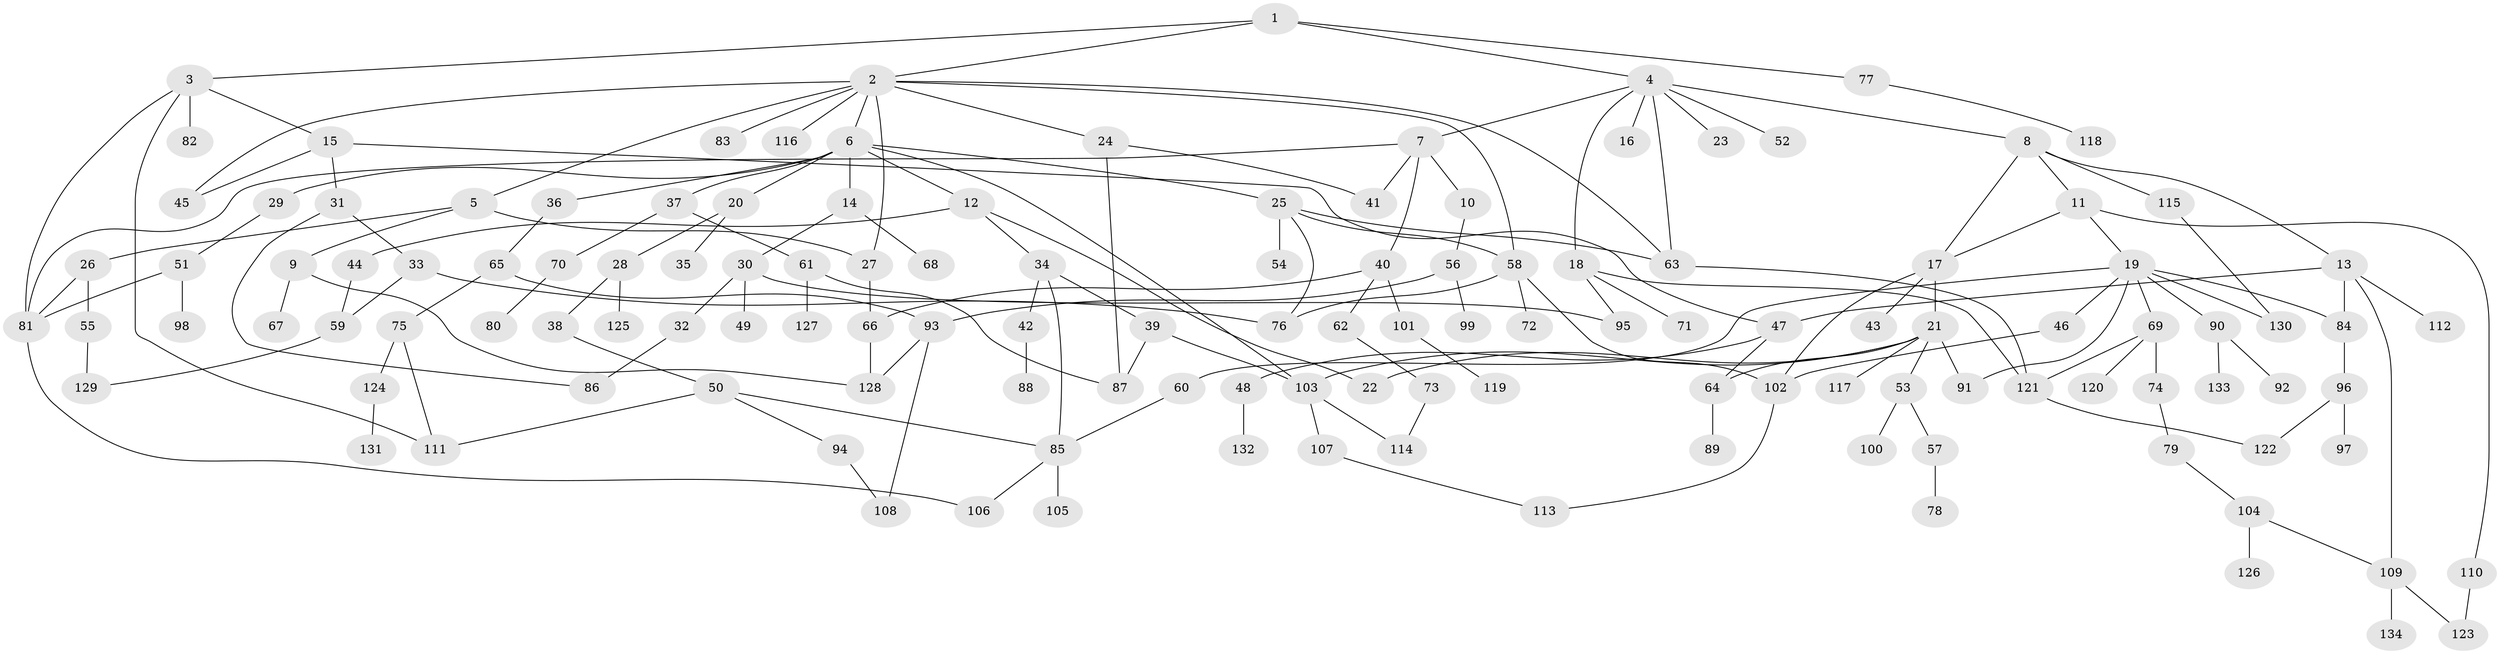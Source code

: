 // coarse degree distribution, {10: 0.018518518518518517, 4: 0.24074074074074073, 8: 0.018518518518518517, 9: 0.05555555555555555, 5: 0.07407407407407407, 2: 0.25925925925925924, 3: 0.16666666666666666, 6: 0.018518518518518517, 1: 0.14814814814814814}
// Generated by graph-tools (version 1.1) at 2025/49/03/04/25 22:49:13]
// undirected, 134 vertices, 178 edges
graph export_dot {
  node [color=gray90,style=filled];
  1;
  2;
  3;
  4;
  5;
  6;
  7;
  8;
  9;
  10;
  11;
  12;
  13;
  14;
  15;
  16;
  17;
  18;
  19;
  20;
  21;
  22;
  23;
  24;
  25;
  26;
  27;
  28;
  29;
  30;
  31;
  32;
  33;
  34;
  35;
  36;
  37;
  38;
  39;
  40;
  41;
  42;
  43;
  44;
  45;
  46;
  47;
  48;
  49;
  50;
  51;
  52;
  53;
  54;
  55;
  56;
  57;
  58;
  59;
  60;
  61;
  62;
  63;
  64;
  65;
  66;
  67;
  68;
  69;
  70;
  71;
  72;
  73;
  74;
  75;
  76;
  77;
  78;
  79;
  80;
  81;
  82;
  83;
  84;
  85;
  86;
  87;
  88;
  89;
  90;
  91;
  92;
  93;
  94;
  95;
  96;
  97;
  98;
  99;
  100;
  101;
  102;
  103;
  104;
  105;
  106;
  107;
  108;
  109;
  110;
  111;
  112;
  113;
  114;
  115;
  116;
  117;
  118;
  119;
  120;
  121;
  122;
  123;
  124;
  125;
  126;
  127;
  128;
  129;
  130;
  131;
  132;
  133;
  134;
  1 -- 2;
  1 -- 3;
  1 -- 4;
  1 -- 77;
  2 -- 5;
  2 -- 6;
  2 -- 24;
  2 -- 45;
  2 -- 83;
  2 -- 116;
  2 -- 27;
  2 -- 58;
  2 -- 63;
  3 -- 15;
  3 -- 82;
  3 -- 111;
  3 -- 81;
  4 -- 7;
  4 -- 8;
  4 -- 16;
  4 -- 18;
  4 -- 23;
  4 -- 52;
  4 -- 63;
  5 -- 9;
  5 -- 26;
  5 -- 27;
  6 -- 12;
  6 -- 14;
  6 -- 20;
  6 -- 25;
  6 -- 29;
  6 -- 36;
  6 -- 37;
  6 -- 103;
  7 -- 10;
  7 -- 40;
  7 -- 41;
  7 -- 81;
  8 -- 11;
  8 -- 13;
  8 -- 17;
  8 -- 115;
  9 -- 67;
  9 -- 128;
  10 -- 56;
  11 -- 19;
  11 -- 110;
  11 -- 17;
  12 -- 34;
  12 -- 44;
  12 -- 22;
  13 -- 47;
  13 -- 112;
  13 -- 84;
  13 -- 109;
  14 -- 30;
  14 -- 68;
  15 -- 31;
  15 -- 45;
  15 -- 47;
  17 -- 21;
  17 -- 43;
  17 -- 102;
  18 -- 71;
  18 -- 121;
  18 -- 95;
  19 -- 46;
  19 -- 60;
  19 -- 69;
  19 -- 84;
  19 -- 90;
  19 -- 91;
  19 -- 130;
  20 -- 28;
  20 -- 35;
  21 -- 22;
  21 -- 53;
  21 -- 117;
  21 -- 103;
  21 -- 64;
  21 -- 91;
  24 -- 87;
  24 -- 41;
  25 -- 54;
  25 -- 58;
  25 -- 63;
  25 -- 76;
  26 -- 55;
  26 -- 81;
  27 -- 66;
  28 -- 38;
  28 -- 125;
  29 -- 51;
  30 -- 32;
  30 -- 49;
  30 -- 95;
  31 -- 33;
  31 -- 86;
  32 -- 86;
  33 -- 59;
  33 -- 76;
  34 -- 39;
  34 -- 42;
  34 -- 85;
  36 -- 65;
  37 -- 61;
  37 -- 70;
  38 -- 50;
  39 -- 87;
  39 -- 103;
  40 -- 62;
  40 -- 66;
  40 -- 101;
  42 -- 88;
  44 -- 59;
  46 -- 102;
  47 -- 48;
  47 -- 64;
  48 -- 132;
  50 -- 94;
  50 -- 111;
  50 -- 85;
  51 -- 98;
  51 -- 81;
  53 -- 57;
  53 -- 100;
  55 -- 129;
  56 -- 93;
  56 -- 99;
  57 -- 78;
  58 -- 72;
  58 -- 102;
  58 -- 76;
  59 -- 129;
  60 -- 85;
  61 -- 127;
  61 -- 87;
  62 -- 73;
  63 -- 121;
  64 -- 89;
  65 -- 75;
  65 -- 93;
  66 -- 128;
  69 -- 74;
  69 -- 120;
  69 -- 121;
  70 -- 80;
  73 -- 114;
  74 -- 79;
  75 -- 111;
  75 -- 124;
  77 -- 118;
  79 -- 104;
  81 -- 106;
  84 -- 96;
  85 -- 105;
  85 -- 106;
  90 -- 92;
  90 -- 133;
  93 -- 128;
  93 -- 108;
  94 -- 108;
  96 -- 97;
  96 -- 122;
  101 -- 119;
  102 -- 113;
  103 -- 107;
  103 -- 114;
  104 -- 109;
  104 -- 126;
  107 -- 113;
  109 -- 123;
  109 -- 134;
  110 -- 123;
  115 -- 130;
  121 -- 122;
  124 -- 131;
}
